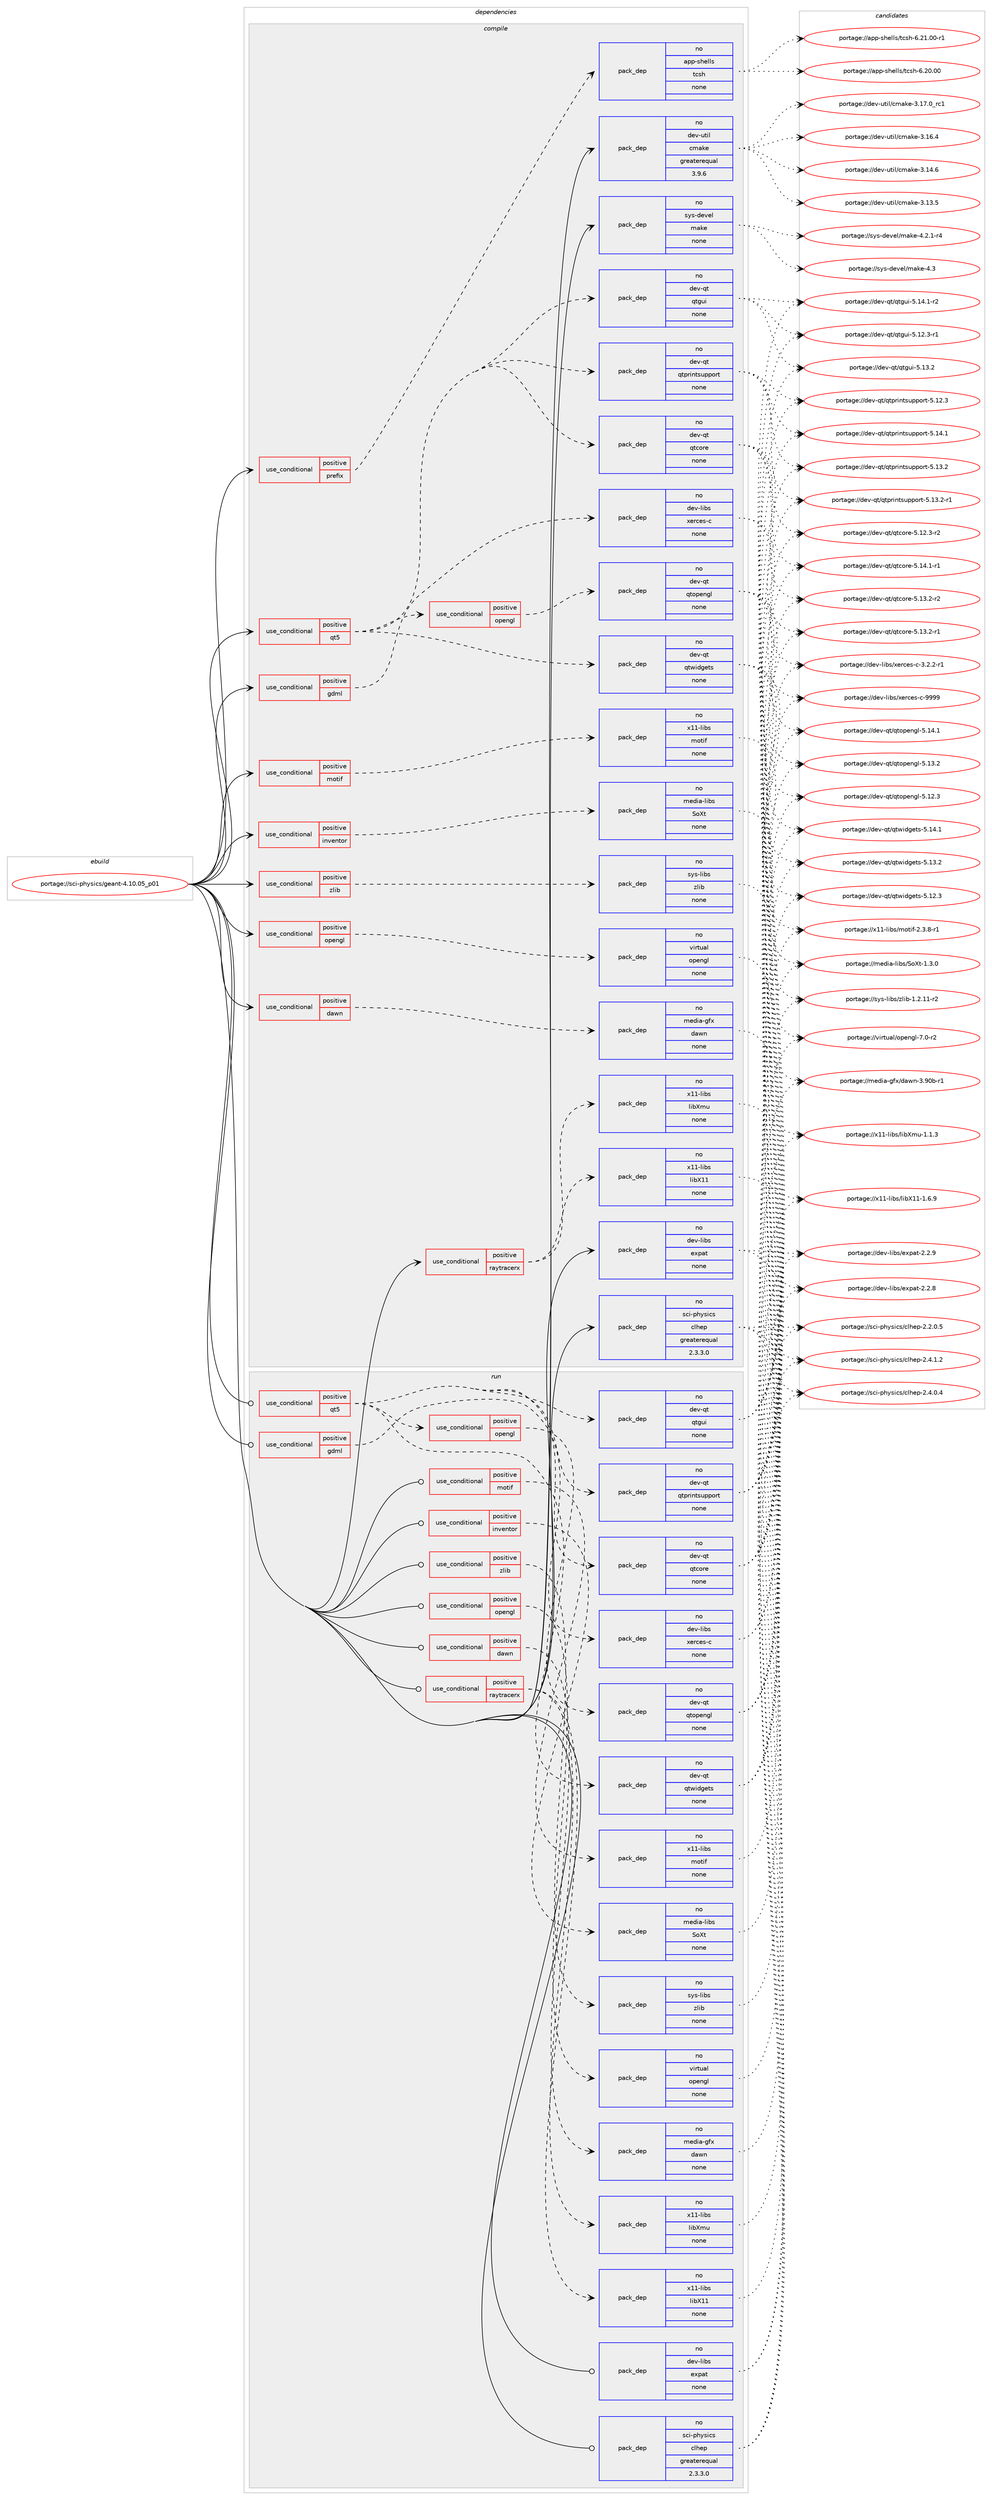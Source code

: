 digraph prolog {

# *************
# Graph options
# *************

newrank=true;
concentrate=true;
compound=true;
graph [rankdir=LR,fontname=Helvetica,fontsize=10,ranksep=1.5];#, ranksep=2.5, nodesep=0.2];
edge  [arrowhead=vee];
node  [fontname=Helvetica,fontsize=10];

# **********
# The ebuild
# **********

subgraph cluster_leftcol {
color=gray;
rank=same;
label=<<i>ebuild</i>>;
id [label="portage://sci-physics/geant-4.10.05_p01", color=red, width=4, href="../sci-physics/geant-4.10.05_p01.svg"];
}

# ****************
# The dependencies
# ****************

subgraph cluster_midcol {
color=gray;
label=<<i>dependencies</i>>;
subgraph cluster_compile {
fillcolor="#eeeeee";
style=filled;
label=<<i>compile</i>>;
subgraph cond16263 {
dependency83000 [label=<<TABLE BORDER="0" CELLBORDER="1" CELLSPACING="0" CELLPADDING="4"><TR><TD ROWSPAN="3" CELLPADDING="10">use_conditional</TD></TR><TR><TD>positive</TD></TR><TR><TD>dawn</TD></TR></TABLE>>, shape=none, color=red];
subgraph pack65314 {
dependency83001 [label=<<TABLE BORDER="0" CELLBORDER="1" CELLSPACING="0" CELLPADDING="4" WIDTH="220"><TR><TD ROWSPAN="6" CELLPADDING="30">pack_dep</TD></TR><TR><TD WIDTH="110">no</TD></TR><TR><TD>media-gfx</TD></TR><TR><TD>dawn</TD></TR><TR><TD>none</TD></TR><TR><TD></TD></TR></TABLE>>, shape=none, color=blue];
}
dependency83000:e -> dependency83001:w [weight=20,style="dashed",arrowhead="vee"];
}
id:e -> dependency83000:w [weight=20,style="solid",arrowhead="vee"];
subgraph cond16264 {
dependency83002 [label=<<TABLE BORDER="0" CELLBORDER="1" CELLSPACING="0" CELLPADDING="4"><TR><TD ROWSPAN="3" CELLPADDING="10">use_conditional</TD></TR><TR><TD>positive</TD></TR><TR><TD>gdml</TD></TR></TABLE>>, shape=none, color=red];
subgraph pack65315 {
dependency83003 [label=<<TABLE BORDER="0" CELLBORDER="1" CELLSPACING="0" CELLPADDING="4" WIDTH="220"><TR><TD ROWSPAN="6" CELLPADDING="30">pack_dep</TD></TR><TR><TD WIDTH="110">no</TD></TR><TR><TD>dev-libs</TD></TR><TR><TD>xerces-c</TD></TR><TR><TD>none</TD></TR><TR><TD></TD></TR></TABLE>>, shape=none, color=blue];
}
dependency83002:e -> dependency83003:w [weight=20,style="dashed",arrowhead="vee"];
}
id:e -> dependency83002:w [weight=20,style="solid",arrowhead="vee"];
subgraph cond16265 {
dependency83004 [label=<<TABLE BORDER="0" CELLBORDER="1" CELLSPACING="0" CELLPADDING="4"><TR><TD ROWSPAN="3" CELLPADDING="10">use_conditional</TD></TR><TR><TD>positive</TD></TR><TR><TD>inventor</TD></TR></TABLE>>, shape=none, color=red];
subgraph pack65316 {
dependency83005 [label=<<TABLE BORDER="0" CELLBORDER="1" CELLSPACING="0" CELLPADDING="4" WIDTH="220"><TR><TD ROWSPAN="6" CELLPADDING="30">pack_dep</TD></TR><TR><TD WIDTH="110">no</TD></TR><TR><TD>media-libs</TD></TR><TR><TD>SoXt</TD></TR><TR><TD>none</TD></TR><TR><TD></TD></TR></TABLE>>, shape=none, color=blue];
}
dependency83004:e -> dependency83005:w [weight=20,style="dashed",arrowhead="vee"];
}
id:e -> dependency83004:w [weight=20,style="solid",arrowhead="vee"];
subgraph cond16266 {
dependency83006 [label=<<TABLE BORDER="0" CELLBORDER="1" CELLSPACING="0" CELLPADDING="4"><TR><TD ROWSPAN="3" CELLPADDING="10">use_conditional</TD></TR><TR><TD>positive</TD></TR><TR><TD>motif</TD></TR></TABLE>>, shape=none, color=red];
subgraph pack65317 {
dependency83007 [label=<<TABLE BORDER="0" CELLBORDER="1" CELLSPACING="0" CELLPADDING="4" WIDTH="220"><TR><TD ROWSPAN="6" CELLPADDING="30">pack_dep</TD></TR><TR><TD WIDTH="110">no</TD></TR><TR><TD>x11-libs</TD></TR><TR><TD>motif</TD></TR><TR><TD>none</TD></TR><TR><TD></TD></TR></TABLE>>, shape=none, color=blue];
}
dependency83006:e -> dependency83007:w [weight=20,style="dashed",arrowhead="vee"];
}
id:e -> dependency83006:w [weight=20,style="solid",arrowhead="vee"];
subgraph cond16267 {
dependency83008 [label=<<TABLE BORDER="0" CELLBORDER="1" CELLSPACING="0" CELLPADDING="4"><TR><TD ROWSPAN="3" CELLPADDING="10">use_conditional</TD></TR><TR><TD>positive</TD></TR><TR><TD>opengl</TD></TR></TABLE>>, shape=none, color=red];
subgraph pack65318 {
dependency83009 [label=<<TABLE BORDER="0" CELLBORDER="1" CELLSPACING="0" CELLPADDING="4" WIDTH="220"><TR><TD ROWSPAN="6" CELLPADDING="30">pack_dep</TD></TR><TR><TD WIDTH="110">no</TD></TR><TR><TD>virtual</TD></TR><TR><TD>opengl</TD></TR><TR><TD>none</TD></TR><TR><TD></TD></TR></TABLE>>, shape=none, color=blue];
}
dependency83008:e -> dependency83009:w [weight=20,style="dashed",arrowhead="vee"];
}
id:e -> dependency83008:w [weight=20,style="solid",arrowhead="vee"];
subgraph cond16268 {
dependency83010 [label=<<TABLE BORDER="0" CELLBORDER="1" CELLSPACING="0" CELLPADDING="4"><TR><TD ROWSPAN="3" CELLPADDING="10">use_conditional</TD></TR><TR><TD>positive</TD></TR><TR><TD>prefix</TD></TR></TABLE>>, shape=none, color=red];
subgraph pack65319 {
dependency83011 [label=<<TABLE BORDER="0" CELLBORDER="1" CELLSPACING="0" CELLPADDING="4" WIDTH="220"><TR><TD ROWSPAN="6" CELLPADDING="30">pack_dep</TD></TR><TR><TD WIDTH="110">no</TD></TR><TR><TD>app-shells</TD></TR><TR><TD>tcsh</TD></TR><TR><TD>none</TD></TR><TR><TD></TD></TR></TABLE>>, shape=none, color=blue];
}
dependency83010:e -> dependency83011:w [weight=20,style="dashed",arrowhead="vee"];
}
id:e -> dependency83010:w [weight=20,style="solid",arrowhead="vee"];
subgraph cond16269 {
dependency83012 [label=<<TABLE BORDER="0" CELLBORDER="1" CELLSPACING="0" CELLPADDING="4"><TR><TD ROWSPAN="3" CELLPADDING="10">use_conditional</TD></TR><TR><TD>positive</TD></TR><TR><TD>qt5</TD></TR></TABLE>>, shape=none, color=red];
subgraph pack65320 {
dependency83013 [label=<<TABLE BORDER="0" CELLBORDER="1" CELLSPACING="0" CELLPADDING="4" WIDTH="220"><TR><TD ROWSPAN="6" CELLPADDING="30">pack_dep</TD></TR><TR><TD WIDTH="110">no</TD></TR><TR><TD>dev-qt</TD></TR><TR><TD>qtcore</TD></TR><TR><TD>none</TD></TR><TR><TD></TD></TR></TABLE>>, shape=none, color=blue];
}
dependency83012:e -> dependency83013:w [weight=20,style="dashed",arrowhead="vee"];
subgraph pack65321 {
dependency83014 [label=<<TABLE BORDER="0" CELLBORDER="1" CELLSPACING="0" CELLPADDING="4" WIDTH="220"><TR><TD ROWSPAN="6" CELLPADDING="30">pack_dep</TD></TR><TR><TD WIDTH="110">no</TD></TR><TR><TD>dev-qt</TD></TR><TR><TD>qtgui</TD></TR><TR><TD>none</TD></TR><TR><TD></TD></TR></TABLE>>, shape=none, color=blue];
}
dependency83012:e -> dependency83014:w [weight=20,style="dashed",arrowhead="vee"];
subgraph pack65322 {
dependency83015 [label=<<TABLE BORDER="0" CELLBORDER="1" CELLSPACING="0" CELLPADDING="4" WIDTH="220"><TR><TD ROWSPAN="6" CELLPADDING="30">pack_dep</TD></TR><TR><TD WIDTH="110">no</TD></TR><TR><TD>dev-qt</TD></TR><TR><TD>qtprintsupport</TD></TR><TR><TD>none</TD></TR><TR><TD></TD></TR></TABLE>>, shape=none, color=blue];
}
dependency83012:e -> dependency83015:w [weight=20,style="dashed",arrowhead="vee"];
subgraph pack65323 {
dependency83016 [label=<<TABLE BORDER="0" CELLBORDER="1" CELLSPACING="0" CELLPADDING="4" WIDTH="220"><TR><TD ROWSPAN="6" CELLPADDING="30">pack_dep</TD></TR><TR><TD WIDTH="110">no</TD></TR><TR><TD>dev-qt</TD></TR><TR><TD>qtwidgets</TD></TR><TR><TD>none</TD></TR><TR><TD></TD></TR></TABLE>>, shape=none, color=blue];
}
dependency83012:e -> dependency83016:w [weight=20,style="dashed",arrowhead="vee"];
subgraph cond16270 {
dependency83017 [label=<<TABLE BORDER="0" CELLBORDER="1" CELLSPACING="0" CELLPADDING="4"><TR><TD ROWSPAN="3" CELLPADDING="10">use_conditional</TD></TR><TR><TD>positive</TD></TR><TR><TD>opengl</TD></TR></TABLE>>, shape=none, color=red];
subgraph pack65324 {
dependency83018 [label=<<TABLE BORDER="0" CELLBORDER="1" CELLSPACING="0" CELLPADDING="4" WIDTH="220"><TR><TD ROWSPAN="6" CELLPADDING="30">pack_dep</TD></TR><TR><TD WIDTH="110">no</TD></TR><TR><TD>dev-qt</TD></TR><TR><TD>qtopengl</TD></TR><TR><TD>none</TD></TR><TR><TD></TD></TR></TABLE>>, shape=none, color=blue];
}
dependency83017:e -> dependency83018:w [weight=20,style="dashed",arrowhead="vee"];
}
dependency83012:e -> dependency83017:w [weight=20,style="dashed",arrowhead="vee"];
}
id:e -> dependency83012:w [weight=20,style="solid",arrowhead="vee"];
subgraph cond16271 {
dependency83019 [label=<<TABLE BORDER="0" CELLBORDER="1" CELLSPACING="0" CELLPADDING="4"><TR><TD ROWSPAN="3" CELLPADDING="10">use_conditional</TD></TR><TR><TD>positive</TD></TR><TR><TD>raytracerx</TD></TR></TABLE>>, shape=none, color=red];
subgraph pack65325 {
dependency83020 [label=<<TABLE BORDER="0" CELLBORDER="1" CELLSPACING="0" CELLPADDING="4" WIDTH="220"><TR><TD ROWSPAN="6" CELLPADDING="30">pack_dep</TD></TR><TR><TD WIDTH="110">no</TD></TR><TR><TD>x11-libs</TD></TR><TR><TD>libX11</TD></TR><TR><TD>none</TD></TR><TR><TD></TD></TR></TABLE>>, shape=none, color=blue];
}
dependency83019:e -> dependency83020:w [weight=20,style="dashed",arrowhead="vee"];
subgraph pack65326 {
dependency83021 [label=<<TABLE BORDER="0" CELLBORDER="1" CELLSPACING="0" CELLPADDING="4" WIDTH="220"><TR><TD ROWSPAN="6" CELLPADDING="30">pack_dep</TD></TR><TR><TD WIDTH="110">no</TD></TR><TR><TD>x11-libs</TD></TR><TR><TD>libXmu</TD></TR><TR><TD>none</TD></TR><TR><TD></TD></TR></TABLE>>, shape=none, color=blue];
}
dependency83019:e -> dependency83021:w [weight=20,style="dashed",arrowhead="vee"];
}
id:e -> dependency83019:w [weight=20,style="solid",arrowhead="vee"];
subgraph cond16272 {
dependency83022 [label=<<TABLE BORDER="0" CELLBORDER="1" CELLSPACING="0" CELLPADDING="4"><TR><TD ROWSPAN="3" CELLPADDING="10">use_conditional</TD></TR><TR><TD>positive</TD></TR><TR><TD>zlib</TD></TR></TABLE>>, shape=none, color=red];
subgraph pack65327 {
dependency83023 [label=<<TABLE BORDER="0" CELLBORDER="1" CELLSPACING="0" CELLPADDING="4" WIDTH="220"><TR><TD ROWSPAN="6" CELLPADDING="30">pack_dep</TD></TR><TR><TD WIDTH="110">no</TD></TR><TR><TD>sys-libs</TD></TR><TR><TD>zlib</TD></TR><TR><TD>none</TD></TR><TR><TD></TD></TR></TABLE>>, shape=none, color=blue];
}
dependency83022:e -> dependency83023:w [weight=20,style="dashed",arrowhead="vee"];
}
id:e -> dependency83022:w [weight=20,style="solid",arrowhead="vee"];
subgraph pack65328 {
dependency83024 [label=<<TABLE BORDER="0" CELLBORDER="1" CELLSPACING="0" CELLPADDING="4" WIDTH="220"><TR><TD ROWSPAN="6" CELLPADDING="30">pack_dep</TD></TR><TR><TD WIDTH="110">no</TD></TR><TR><TD>dev-libs</TD></TR><TR><TD>expat</TD></TR><TR><TD>none</TD></TR><TR><TD></TD></TR></TABLE>>, shape=none, color=blue];
}
id:e -> dependency83024:w [weight=20,style="solid",arrowhead="vee"];
subgraph pack65329 {
dependency83025 [label=<<TABLE BORDER="0" CELLBORDER="1" CELLSPACING="0" CELLPADDING="4" WIDTH="220"><TR><TD ROWSPAN="6" CELLPADDING="30">pack_dep</TD></TR><TR><TD WIDTH="110">no</TD></TR><TR><TD>dev-util</TD></TR><TR><TD>cmake</TD></TR><TR><TD>greaterequal</TD></TR><TR><TD>3.9.6</TD></TR></TABLE>>, shape=none, color=blue];
}
id:e -> dependency83025:w [weight=20,style="solid",arrowhead="vee"];
subgraph pack65330 {
dependency83026 [label=<<TABLE BORDER="0" CELLBORDER="1" CELLSPACING="0" CELLPADDING="4" WIDTH="220"><TR><TD ROWSPAN="6" CELLPADDING="30">pack_dep</TD></TR><TR><TD WIDTH="110">no</TD></TR><TR><TD>sci-physics</TD></TR><TR><TD>clhep</TD></TR><TR><TD>greaterequal</TD></TR><TR><TD>2.3.3.0</TD></TR></TABLE>>, shape=none, color=blue];
}
id:e -> dependency83026:w [weight=20,style="solid",arrowhead="vee"];
subgraph pack65331 {
dependency83027 [label=<<TABLE BORDER="0" CELLBORDER="1" CELLSPACING="0" CELLPADDING="4" WIDTH="220"><TR><TD ROWSPAN="6" CELLPADDING="30">pack_dep</TD></TR><TR><TD WIDTH="110">no</TD></TR><TR><TD>sys-devel</TD></TR><TR><TD>make</TD></TR><TR><TD>none</TD></TR><TR><TD></TD></TR></TABLE>>, shape=none, color=blue];
}
id:e -> dependency83027:w [weight=20,style="solid",arrowhead="vee"];
}
subgraph cluster_compileandrun {
fillcolor="#eeeeee";
style=filled;
label=<<i>compile and run</i>>;
}
subgraph cluster_run {
fillcolor="#eeeeee";
style=filled;
label=<<i>run</i>>;
subgraph cond16273 {
dependency83028 [label=<<TABLE BORDER="0" CELLBORDER="1" CELLSPACING="0" CELLPADDING="4"><TR><TD ROWSPAN="3" CELLPADDING="10">use_conditional</TD></TR><TR><TD>positive</TD></TR><TR><TD>dawn</TD></TR></TABLE>>, shape=none, color=red];
subgraph pack65332 {
dependency83029 [label=<<TABLE BORDER="0" CELLBORDER="1" CELLSPACING="0" CELLPADDING="4" WIDTH="220"><TR><TD ROWSPAN="6" CELLPADDING="30">pack_dep</TD></TR><TR><TD WIDTH="110">no</TD></TR><TR><TD>media-gfx</TD></TR><TR><TD>dawn</TD></TR><TR><TD>none</TD></TR><TR><TD></TD></TR></TABLE>>, shape=none, color=blue];
}
dependency83028:e -> dependency83029:w [weight=20,style="dashed",arrowhead="vee"];
}
id:e -> dependency83028:w [weight=20,style="solid",arrowhead="odot"];
subgraph cond16274 {
dependency83030 [label=<<TABLE BORDER="0" CELLBORDER="1" CELLSPACING="0" CELLPADDING="4"><TR><TD ROWSPAN="3" CELLPADDING="10">use_conditional</TD></TR><TR><TD>positive</TD></TR><TR><TD>gdml</TD></TR></TABLE>>, shape=none, color=red];
subgraph pack65333 {
dependency83031 [label=<<TABLE BORDER="0" CELLBORDER="1" CELLSPACING="0" CELLPADDING="4" WIDTH="220"><TR><TD ROWSPAN="6" CELLPADDING="30">pack_dep</TD></TR><TR><TD WIDTH="110">no</TD></TR><TR><TD>dev-libs</TD></TR><TR><TD>xerces-c</TD></TR><TR><TD>none</TD></TR><TR><TD></TD></TR></TABLE>>, shape=none, color=blue];
}
dependency83030:e -> dependency83031:w [weight=20,style="dashed",arrowhead="vee"];
}
id:e -> dependency83030:w [weight=20,style="solid",arrowhead="odot"];
subgraph cond16275 {
dependency83032 [label=<<TABLE BORDER="0" CELLBORDER="1" CELLSPACING="0" CELLPADDING="4"><TR><TD ROWSPAN="3" CELLPADDING="10">use_conditional</TD></TR><TR><TD>positive</TD></TR><TR><TD>inventor</TD></TR></TABLE>>, shape=none, color=red];
subgraph pack65334 {
dependency83033 [label=<<TABLE BORDER="0" CELLBORDER="1" CELLSPACING="0" CELLPADDING="4" WIDTH="220"><TR><TD ROWSPAN="6" CELLPADDING="30">pack_dep</TD></TR><TR><TD WIDTH="110">no</TD></TR><TR><TD>media-libs</TD></TR><TR><TD>SoXt</TD></TR><TR><TD>none</TD></TR><TR><TD></TD></TR></TABLE>>, shape=none, color=blue];
}
dependency83032:e -> dependency83033:w [weight=20,style="dashed",arrowhead="vee"];
}
id:e -> dependency83032:w [weight=20,style="solid",arrowhead="odot"];
subgraph cond16276 {
dependency83034 [label=<<TABLE BORDER="0" CELLBORDER="1" CELLSPACING="0" CELLPADDING="4"><TR><TD ROWSPAN="3" CELLPADDING="10">use_conditional</TD></TR><TR><TD>positive</TD></TR><TR><TD>motif</TD></TR></TABLE>>, shape=none, color=red];
subgraph pack65335 {
dependency83035 [label=<<TABLE BORDER="0" CELLBORDER="1" CELLSPACING="0" CELLPADDING="4" WIDTH="220"><TR><TD ROWSPAN="6" CELLPADDING="30">pack_dep</TD></TR><TR><TD WIDTH="110">no</TD></TR><TR><TD>x11-libs</TD></TR><TR><TD>motif</TD></TR><TR><TD>none</TD></TR><TR><TD></TD></TR></TABLE>>, shape=none, color=blue];
}
dependency83034:e -> dependency83035:w [weight=20,style="dashed",arrowhead="vee"];
}
id:e -> dependency83034:w [weight=20,style="solid",arrowhead="odot"];
subgraph cond16277 {
dependency83036 [label=<<TABLE BORDER="0" CELLBORDER="1" CELLSPACING="0" CELLPADDING="4"><TR><TD ROWSPAN="3" CELLPADDING="10">use_conditional</TD></TR><TR><TD>positive</TD></TR><TR><TD>opengl</TD></TR></TABLE>>, shape=none, color=red];
subgraph pack65336 {
dependency83037 [label=<<TABLE BORDER="0" CELLBORDER="1" CELLSPACING="0" CELLPADDING="4" WIDTH="220"><TR><TD ROWSPAN="6" CELLPADDING="30">pack_dep</TD></TR><TR><TD WIDTH="110">no</TD></TR><TR><TD>virtual</TD></TR><TR><TD>opengl</TD></TR><TR><TD>none</TD></TR><TR><TD></TD></TR></TABLE>>, shape=none, color=blue];
}
dependency83036:e -> dependency83037:w [weight=20,style="dashed",arrowhead="vee"];
}
id:e -> dependency83036:w [weight=20,style="solid",arrowhead="odot"];
subgraph cond16278 {
dependency83038 [label=<<TABLE BORDER="0" CELLBORDER="1" CELLSPACING="0" CELLPADDING="4"><TR><TD ROWSPAN="3" CELLPADDING="10">use_conditional</TD></TR><TR><TD>positive</TD></TR><TR><TD>qt5</TD></TR></TABLE>>, shape=none, color=red];
subgraph pack65337 {
dependency83039 [label=<<TABLE BORDER="0" CELLBORDER="1" CELLSPACING="0" CELLPADDING="4" WIDTH="220"><TR><TD ROWSPAN="6" CELLPADDING="30">pack_dep</TD></TR><TR><TD WIDTH="110">no</TD></TR><TR><TD>dev-qt</TD></TR><TR><TD>qtcore</TD></TR><TR><TD>none</TD></TR><TR><TD></TD></TR></TABLE>>, shape=none, color=blue];
}
dependency83038:e -> dependency83039:w [weight=20,style="dashed",arrowhead="vee"];
subgraph pack65338 {
dependency83040 [label=<<TABLE BORDER="0" CELLBORDER="1" CELLSPACING="0" CELLPADDING="4" WIDTH="220"><TR><TD ROWSPAN="6" CELLPADDING="30">pack_dep</TD></TR><TR><TD WIDTH="110">no</TD></TR><TR><TD>dev-qt</TD></TR><TR><TD>qtgui</TD></TR><TR><TD>none</TD></TR><TR><TD></TD></TR></TABLE>>, shape=none, color=blue];
}
dependency83038:e -> dependency83040:w [weight=20,style="dashed",arrowhead="vee"];
subgraph pack65339 {
dependency83041 [label=<<TABLE BORDER="0" CELLBORDER="1" CELLSPACING="0" CELLPADDING="4" WIDTH="220"><TR><TD ROWSPAN="6" CELLPADDING="30">pack_dep</TD></TR><TR><TD WIDTH="110">no</TD></TR><TR><TD>dev-qt</TD></TR><TR><TD>qtprintsupport</TD></TR><TR><TD>none</TD></TR><TR><TD></TD></TR></TABLE>>, shape=none, color=blue];
}
dependency83038:e -> dependency83041:w [weight=20,style="dashed",arrowhead="vee"];
subgraph pack65340 {
dependency83042 [label=<<TABLE BORDER="0" CELLBORDER="1" CELLSPACING="0" CELLPADDING="4" WIDTH="220"><TR><TD ROWSPAN="6" CELLPADDING="30">pack_dep</TD></TR><TR><TD WIDTH="110">no</TD></TR><TR><TD>dev-qt</TD></TR><TR><TD>qtwidgets</TD></TR><TR><TD>none</TD></TR><TR><TD></TD></TR></TABLE>>, shape=none, color=blue];
}
dependency83038:e -> dependency83042:w [weight=20,style="dashed",arrowhead="vee"];
subgraph cond16279 {
dependency83043 [label=<<TABLE BORDER="0" CELLBORDER="1" CELLSPACING="0" CELLPADDING="4"><TR><TD ROWSPAN="3" CELLPADDING="10">use_conditional</TD></TR><TR><TD>positive</TD></TR><TR><TD>opengl</TD></TR></TABLE>>, shape=none, color=red];
subgraph pack65341 {
dependency83044 [label=<<TABLE BORDER="0" CELLBORDER="1" CELLSPACING="0" CELLPADDING="4" WIDTH="220"><TR><TD ROWSPAN="6" CELLPADDING="30">pack_dep</TD></TR><TR><TD WIDTH="110">no</TD></TR><TR><TD>dev-qt</TD></TR><TR><TD>qtopengl</TD></TR><TR><TD>none</TD></TR><TR><TD></TD></TR></TABLE>>, shape=none, color=blue];
}
dependency83043:e -> dependency83044:w [weight=20,style="dashed",arrowhead="vee"];
}
dependency83038:e -> dependency83043:w [weight=20,style="dashed",arrowhead="vee"];
}
id:e -> dependency83038:w [weight=20,style="solid",arrowhead="odot"];
subgraph cond16280 {
dependency83045 [label=<<TABLE BORDER="0" CELLBORDER="1" CELLSPACING="0" CELLPADDING="4"><TR><TD ROWSPAN="3" CELLPADDING="10">use_conditional</TD></TR><TR><TD>positive</TD></TR><TR><TD>raytracerx</TD></TR></TABLE>>, shape=none, color=red];
subgraph pack65342 {
dependency83046 [label=<<TABLE BORDER="0" CELLBORDER="1" CELLSPACING="0" CELLPADDING="4" WIDTH="220"><TR><TD ROWSPAN="6" CELLPADDING="30">pack_dep</TD></TR><TR><TD WIDTH="110">no</TD></TR><TR><TD>x11-libs</TD></TR><TR><TD>libX11</TD></TR><TR><TD>none</TD></TR><TR><TD></TD></TR></TABLE>>, shape=none, color=blue];
}
dependency83045:e -> dependency83046:w [weight=20,style="dashed",arrowhead="vee"];
subgraph pack65343 {
dependency83047 [label=<<TABLE BORDER="0" CELLBORDER="1" CELLSPACING="0" CELLPADDING="4" WIDTH="220"><TR><TD ROWSPAN="6" CELLPADDING="30">pack_dep</TD></TR><TR><TD WIDTH="110">no</TD></TR><TR><TD>x11-libs</TD></TR><TR><TD>libXmu</TD></TR><TR><TD>none</TD></TR><TR><TD></TD></TR></TABLE>>, shape=none, color=blue];
}
dependency83045:e -> dependency83047:w [weight=20,style="dashed",arrowhead="vee"];
}
id:e -> dependency83045:w [weight=20,style="solid",arrowhead="odot"];
subgraph cond16281 {
dependency83048 [label=<<TABLE BORDER="0" CELLBORDER="1" CELLSPACING="0" CELLPADDING="4"><TR><TD ROWSPAN="3" CELLPADDING="10">use_conditional</TD></TR><TR><TD>positive</TD></TR><TR><TD>zlib</TD></TR></TABLE>>, shape=none, color=red];
subgraph pack65344 {
dependency83049 [label=<<TABLE BORDER="0" CELLBORDER="1" CELLSPACING="0" CELLPADDING="4" WIDTH="220"><TR><TD ROWSPAN="6" CELLPADDING="30">pack_dep</TD></TR><TR><TD WIDTH="110">no</TD></TR><TR><TD>sys-libs</TD></TR><TR><TD>zlib</TD></TR><TR><TD>none</TD></TR><TR><TD></TD></TR></TABLE>>, shape=none, color=blue];
}
dependency83048:e -> dependency83049:w [weight=20,style="dashed",arrowhead="vee"];
}
id:e -> dependency83048:w [weight=20,style="solid",arrowhead="odot"];
subgraph pack65345 {
dependency83050 [label=<<TABLE BORDER="0" CELLBORDER="1" CELLSPACING="0" CELLPADDING="4" WIDTH="220"><TR><TD ROWSPAN="6" CELLPADDING="30">pack_dep</TD></TR><TR><TD WIDTH="110">no</TD></TR><TR><TD>dev-libs</TD></TR><TR><TD>expat</TD></TR><TR><TD>none</TD></TR><TR><TD></TD></TR></TABLE>>, shape=none, color=blue];
}
id:e -> dependency83050:w [weight=20,style="solid",arrowhead="odot"];
subgraph pack65346 {
dependency83051 [label=<<TABLE BORDER="0" CELLBORDER="1" CELLSPACING="0" CELLPADDING="4" WIDTH="220"><TR><TD ROWSPAN="6" CELLPADDING="30">pack_dep</TD></TR><TR><TD WIDTH="110">no</TD></TR><TR><TD>sci-physics</TD></TR><TR><TD>clhep</TD></TR><TR><TD>greaterequal</TD></TR><TR><TD>2.3.3.0</TD></TR></TABLE>>, shape=none, color=blue];
}
id:e -> dependency83051:w [weight=20,style="solid",arrowhead="odot"];
}
}

# **************
# The candidates
# **************

subgraph cluster_choices {
rank=same;
color=gray;
label=<<i>candidates</i>>;

subgraph choice65314 {
color=black;
nodesep=1;
choice109101100105974510310212047100971191104551465748984511449 [label="portage://media-gfx/dawn-3.90b-r1", color=red, width=4,href="../media-gfx/dawn-3.90b-r1.svg"];
dependency83001:e -> choice109101100105974510310212047100971191104551465748984511449:w [style=dotted,weight="100"];
}
subgraph choice65315 {
color=black;
nodesep=1;
choice1001011184510810598115471201011149910111545994557575757 [label="portage://dev-libs/xerces-c-9999", color=red, width=4,href="../dev-libs/xerces-c-9999.svg"];
choice1001011184510810598115471201011149910111545994551465046504511449 [label="portage://dev-libs/xerces-c-3.2.2-r1", color=red, width=4,href="../dev-libs/xerces-c-3.2.2-r1.svg"];
dependency83003:e -> choice1001011184510810598115471201011149910111545994557575757:w [style=dotted,weight="100"];
dependency83003:e -> choice1001011184510810598115471201011149910111545994551465046504511449:w [style=dotted,weight="100"];
}
subgraph choice65316 {
color=black;
nodesep=1;
choice109101100105974510810598115478311188116454946514648 [label="portage://media-libs/SoXt-1.3.0", color=red, width=4,href="../media-libs/SoXt-1.3.0.svg"];
dependency83005:e -> choice109101100105974510810598115478311188116454946514648:w [style=dotted,weight="100"];
}
subgraph choice65317 {
color=black;
nodesep=1;
choice12049494510810598115471091111161051024550465146564511449 [label="portage://x11-libs/motif-2.3.8-r1", color=red, width=4,href="../x11-libs/motif-2.3.8-r1.svg"];
dependency83007:e -> choice12049494510810598115471091111161051024550465146564511449:w [style=dotted,weight="100"];
}
subgraph choice65318 {
color=black;
nodesep=1;
choice1181051141161179710847111112101110103108455546484511450 [label="portage://virtual/opengl-7.0-r2", color=red, width=4,href="../virtual/opengl-7.0-r2.svg"];
dependency83009:e -> choice1181051141161179710847111112101110103108455546484511450:w [style=dotted,weight="100"];
}
subgraph choice65319 {
color=black;
nodesep=1;
choice9711211245115104101108108115471169911510445544650494648484511449 [label="portage://app-shells/tcsh-6.21.00-r1", color=red, width=4,href="../app-shells/tcsh-6.21.00-r1.svg"];
choice971121124511510410110810811547116991151044554465048464848 [label="portage://app-shells/tcsh-6.20.00", color=red, width=4,href="../app-shells/tcsh-6.20.00.svg"];
dependency83011:e -> choice9711211245115104101108108115471169911510445544650494648484511449:w [style=dotted,weight="100"];
dependency83011:e -> choice971121124511510410110810811547116991151044554465048464848:w [style=dotted,weight="100"];
}
subgraph choice65320 {
color=black;
nodesep=1;
choice100101118451131164711311699111114101455346495246494511449 [label="portage://dev-qt/qtcore-5.14.1-r1", color=red, width=4,href="../dev-qt/qtcore-5.14.1-r1.svg"];
choice100101118451131164711311699111114101455346495146504511450 [label="portage://dev-qt/qtcore-5.13.2-r2", color=red, width=4,href="../dev-qt/qtcore-5.13.2-r2.svg"];
choice100101118451131164711311699111114101455346495146504511449 [label="portage://dev-qt/qtcore-5.13.2-r1", color=red, width=4,href="../dev-qt/qtcore-5.13.2-r1.svg"];
choice100101118451131164711311699111114101455346495046514511450 [label="portage://dev-qt/qtcore-5.12.3-r2", color=red, width=4,href="../dev-qt/qtcore-5.12.3-r2.svg"];
dependency83013:e -> choice100101118451131164711311699111114101455346495246494511449:w [style=dotted,weight="100"];
dependency83013:e -> choice100101118451131164711311699111114101455346495146504511450:w [style=dotted,weight="100"];
dependency83013:e -> choice100101118451131164711311699111114101455346495146504511449:w [style=dotted,weight="100"];
dependency83013:e -> choice100101118451131164711311699111114101455346495046514511450:w [style=dotted,weight="100"];
}
subgraph choice65321 {
color=black;
nodesep=1;
choice1001011184511311647113116103117105455346495246494511450 [label="portage://dev-qt/qtgui-5.14.1-r2", color=red, width=4,href="../dev-qt/qtgui-5.14.1-r2.svg"];
choice100101118451131164711311610311710545534649514650 [label="portage://dev-qt/qtgui-5.13.2", color=red, width=4,href="../dev-qt/qtgui-5.13.2.svg"];
choice1001011184511311647113116103117105455346495046514511449 [label="portage://dev-qt/qtgui-5.12.3-r1", color=red, width=4,href="../dev-qt/qtgui-5.12.3-r1.svg"];
dependency83014:e -> choice1001011184511311647113116103117105455346495246494511450:w [style=dotted,weight="100"];
dependency83014:e -> choice100101118451131164711311610311710545534649514650:w [style=dotted,weight="100"];
dependency83014:e -> choice1001011184511311647113116103117105455346495046514511449:w [style=dotted,weight="100"];
}
subgraph choice65322 {
color=black;
nodesep=1;
choice100101118451131164711311611211410511011611511711211211111411645534649524649 [label="portage://dev-qt/qtprintsupport-5.14.1", color=red, width=4,href="../dev-qt/qtprintsupport-5.14.1.svg"];
choice1001011184511311647113116112114105110116115117112112111114116455346495146504511449 [label="portage://dev-qt/qtprintsupport-5.13.2-r1", color=red, width=4,href="../dev-qt/qtprintsupport-5.13.2-r1.svg"];
choice100101118451131164711311611211410511011611511711211211111411645534649514650 [label="portage://dev-qt/qtprintsupport-5.13.2", color=red, width=4,href="../dev-qt/qtprintsupport-5.13.2.svg"];
choice100101118451131164711311611211410511011611511711211211111411645534649504651 [label="portage://dev-qt/qtprintsupport-5.12.3", color=red, width=4,href="../dev-qt/qtprintsupport-5.12.3.svg"];
dependency83015:e -> choice100101118451131164711311611211410511011611511711211211111411645534649524649:w [style=dotted,weight="100"];
dependency83015:e -> choice1001011184511311647113116112114105110116115117112112111114116455346495146504511449:w [style=dotted,weight="100"];
dependency83015:e -> choice100101118451131164711311611211410511011611511711211211111411645534649514650:w [style=dotted,weight="100"];
dependency83015:e -> choice100101118451131164711311611211410511011611511711211211111411645534649504651:w [style=dotted,weight="100"];
}
subgraph choice65323 {
color=black;
nodesep=1;
choice100101118451131164711311611910510010310111611545534649524649 [label="portage://dev-qt/qtwidgets-5.14.1", color=red, width=4,href="../dev-qt/qtwidgets-5.14.1.svg"];
choice100101118451131164711311611910510010310111611545534649514650 [label="portage://dev-qt/qtwidgets-5.13.2", color=red, width=4,href="../dev-qt/qtwidgets-5.13.2.svg"];
choice100101118451131164711311611910510010310111611545534649504651 [label="portage://dev-qt/qtwidgets-5.12.3", color=red, width=4,href="../dev-qt/qtwidgets-5.12.3.svg"];
dependency83016:e -> choice100101118451131164711311611910510010310111611545534649524649:w [style=dotted,weight="100"];
dependency83016:e -> choice100101118451131164711311611910510010310111611545534649514650:w [style=dotted,weight="100"];
dependency83016:e -> choice100101118451131164711311611910510010310111611545534649504651:w [style=dotted,weight="100"];
}
subgraph choice65324 {
color=black;
nodesep=1;
choice100101118451131164711311611111210111010310845534649524649 [label="portage://dev-qt/qtopengl-5.14.1", color=red, width=4,href="../dev-qt/qtopengl-5.14.1.svg"];
choice100101118451131164711311611111210111010310845534649514650 [label="portage://dev-qt/qtopengl-5.13.2", color=red, width=4,href="../dev-qt/qtopengl-5.13.2.svg"];
choice100101118451131164711311611111210111010310845534649504651 [label="portage://dev-qt/qtopengl-5.12.3", color=red, width=4,href="../dev-qt/qtopengl-5.12.3.svg"];
dependency83018:e -> choice100101118451131164711311611111210111010310845534649524649:w [style=dotted,weight="100"];
dependency83018:e -> choice100101118451131164711311611111210111010310845534649514650:w [style=dotted,weight="100"];
dependency83018:e -> choice100101118451131164711311611111210111010310845534649504651:w [style=dotted,weight="100"];
}
subgraph choice65325 {
color=black;
nodesep=1;
choice120494945108105981154710810598884949454946544657 [label="portage://x11-libs/libX11-1.6.9", color=red, width=4,href="../x11-libs/libX11-1.6.9.svg"];
dependency83020:e -> choice120494945108105981154710810598884949454946544657:w [style=dotted,weight="100"];
}
subgraph choice65326 {
color=black;
nodesep=1;
choice12049494510810598115471081059888109117454946494651 [label="portage://x11-libs/libXmu-1.1.3", color=red, width=4,href="../x11-libs/libXmu-1.1.3.svg"];
dependency83021:e -> choice12049494510810598115471081059888109117454946494651:w [style=dotted,weight="100"];
}
subgraph choice65327 {
color=black;
nodesep=1;
choice11512111545108105981154712210810598454946504649494511450 [label="portage://sys-libs/zlib-1.2.11-r2", color=red, width=4,href="../sys-libs/zlib-1.2.11-r2.svg"];
dependency83023:e -> choice11512111545108105981154712210810598454946504649494511450:w [style=dotted,weight="100"];
}
subgraph choice65328 {
color=black;
nodesep=1;
choice10010111845108105981154710112011297116455046504657 [label="portage://dev-libs/expat-2.2.9", color=red, width=4,href="../dev-libs/expat-2.2.9.svg"];
choice10010111845108105981154710112011297116455046504656 [label="portage://dev-libs/expat-2.2.8", color=red, width=4,href="../dev-libs/expat-2.2.8.svg"];
dependency83024:e -> choice10010111845108105981154710112011297116455046504657:w [style=dotted,weight="100"];
dependency83024:e -> choice10010111845108105981154710112011297116455046504656:w [style=dotted,weight="100"];
}
subgraph choice65329 {
color=black;
nodesep=1;
choice1001011184511711610510847991099710710145514649554648951149949 [label="portage://dev-util/cmake-3.17.0_rc1", color=red, width=4,href="../dev-util/cmake-3.17.0_rc1.svg"];
choice1001011184511711610510847991099710710145514649544652 [label="portage://dev-util/cmake-3.16.4", color=red, width=4,href="../dev-util/cmake-3.16.4.svg"];
choice1001011184511711610510847991099710710145514649524654 [label="portage://dev-util/cmake-3.14.6", color=red, width=4,href="../dev-util/cmake-3.14.6.svg"];
choice1001011184511711610510847991099710710145514649514653 [label="portage://dev-util/cmake-3.13.5", color=red, width=4,href="../dev-util/cmake-3.13.5.svg"];
dependency83025:e -> choice1001011184511711610510847991099710710145514649554648951149949:w [style=dotted,weight="100"];
dependency83025:e -> choice1001011184511711610510847991099710710145514649544652:w [style=dotted,weight="100"];
dependency83025:e -> choice1001011184511711610510847991099710710145514649524654:w [style=dotted,weight="100"];
dependency83025:e -> choice1001011184511711610510847991099710710145514649514653:w [style=dotted,weight="100"];
}
subgraph choice65330 {
color=black;
nodesep=1;
choice11599105451121041211151059911547991081041011124550465246494650 [label="portage://sci-physics/clhep-2.4.1.2", color=red, width=4,href="../sci-physics/clhep-2.4.1.2.svg"];
choice11599105451121041211151059911547991081041011124550465246484652 [label="portage://sci-physics/clhep-2.4.0.4", color=red, width=4,href="../sci-physics/clhep-2.4.0.4.svg"];
choice11599105451121041211151059911547991081041011124550465046484653 [label="portage://sci-physics/clhep-2.2.0.5", color=red, width=4,href="../sci-physics/clhep-2.2.0.5.svg"];
dependency83026:e -> choice11599105451121041211151059911547991081041011124550465246494650:w [style=dotted,weight="100"];
dependency83026:e -> choice11599105451121041211151059911547991081041011124550465246484652:w [style=dotted,weight="100"];
dependency83026:e -> choice11599105451121041211151059911547991081041011124550465046484653:w [style=dotted,weight="100"];
}
subgraph choice65331 {
color=black;
nodesep=1;
choice11512111545100101118101108471099710710145524651 [label="portage://sys-devel/make-4.3", color=red, width=4,href="../sys-devel/make-4.3.svg"];
choice1151211154510010111810110847109971071014552465046494511452 [label="portage://sys-devel/make-4.2.1-r4", color=red, width=4,href="../sys-devel/make-4.2.1-r4.svg"];
dependency83027:e -> choice11512111545100101118101108471099710710145524651:w [style=dotted,weight="100"];
dependency83027:e -> choice1151211154510010111810110847109971071014552465046494511452:w [style=dotted,weight="100"];
}
subgraph choice65332 {
color=black;
nodesep=1;
choice109101100105974510310212047100971191104551465748984511449 [label="portage://media-gfx/dawn-3.90b-r1", color=red, width=4,href="../media-gfx/dawn-3.90b-r1.svg"];
dependency83029:e -> choice109101100105974510310212047100971191104551465748984511449:w [style=dotted,weight="100"];
}
subgraph choice65333 {
color=black;
nodesep=1;
choice1001011184510810598115471201011149910111545994557575757 [label="portage://dev-libs/xerces-c-9999", color=red, width=4,href="../dev-libs/xerces-c-9999.svg"];
choice1001011184510810598115471201011149910111545994551465046504511449 [label="portage://dev-libs/xerces-c-3.2.2-r1", color=red, width=4,href="../dev-libs/xerces-c-3.2.2-r1.svg"];
dependency83031:e -> choice1001011184510810598115471201011149910111545994557575757:w [style=dotted,weight="100"];
dependency83031:e -> choice1001011184510810598115471201011149910111545994551465046504511449:w [style=dotted,weight="100"];
}
subgraph choice65334 {
color=black;
nodesep=1;
choice109101100105974510810598115478311188116454946514648 [label="portage://media-libs/SoXt-1.3.0", color=red, width=4,href="../media-libs/SoXt-1.3.0.svg"];
dependency83033:e -> choice109101100105974510810598115478311188116454946514648:w [style=dotted,weight="100"];
}
subgraph choice65335 {
color=black;
nodesep=1;
choice12049494510810598115471091111161051024550465146564511449 [label="portage://x11-libs/motif-2.3.8-r1", color=red, width=4,href="../x11-libs/motif-2.3.8-r1.svg"];
dependency83035:e -> choice12049494510810598115471091111161051024550465146564511449:w [style=dotted,weight="100"];
}
subgraph choice65336 {
color=black;
nodesep=1;
choice1181051141161179710847111112101110103108455546484511450 [label="portage://virtual/opengl-7.0-r2", color=red, width=4,href="../virtual/opengl-7.0-r2.svg"];
dependency83037:e -> choice1181051141161179710847111112101110103108455546484511450:w [style=dotted,weight="100"];
}
subgraph choice65337 {
color=black;
nodesep=1;
choice100101118451131164711311699111114101455346495246494511449 [label="portage://dev-qt/qtcore-5.14.1-r1", color=red, width=4,href="../dev-qt/qtcore-5.14.1-r1.svg"];
choice100101118451131164711311699111114101455346495146504511450 [label="portage://dev-qt/qtcore-5.13.2-r2", color=red, width=4,href="../dev-qt/qtcore-5.13.2-r2.svg"];
choice100101118451131164711311699111114101455346495146504511449 [label="portage://dev-qt/qtcore-5.13.2-r1", color=red, width=4,href="../dev-qt/qtcore-5.13.2-r1.svg"];
choice100101118451131164711311699111114101455346495046514511450 [label="portage://dev-qt/qtcore-5.12.3-r2", color=red, width=4,href="../dev-qt/qtcore-5.12.3-r2.svg"];
dependency83039:e -> choice100101118451131164711311699111114101455346495246494511449:w [style=dotted,weight="100"];
dependency83039:e -> choice100101118451131164711311699111114101455346495146504511450:w [style=dotted,weight="100"];
dependency83039:e -> choice100101118451131164711311699111114101455346495146504511449:w [style=dotted,weight="100"];
dependency83039:e -> choice100101118451131164711311699111114101455346495046514511450:w [style=dotted,weight="100"];
}
subgraph choice65338 {
color=black;
nodesep=1;
choice1001011184511311647113116103117105455346495246494511450 [label="portage://dev-qt/qtgui-5.14.1-r2", color=red, width=4,href="../dev-qt/qtgui-5.14.1-r2.svg"];
choice100101118451131164711311610311710545534649514650 [label="portage://dev-qt/qtgui-5.13.2", color=red, width=4,href="../dev-qt/qtgui-5.13.2.svg"];
choice1001011184511311647113116103117105455346495046514511449 [label="portage://dev-qt/qtgui-5.12.3-r1", color=red, width=4,href="../dev-qt/qtgui-5.12.3-r1.svg"];
dependency83040:e -> choice1001011184511311647113116103117105455346495246494511450:w [style=dotted,weight="100"];
dependency83040:e -> choice100101118451131164711311610311710545534649514650:w [style=dotted,weight="100"];
dependency83040:e -> choice1001011184511311647113116103117105455346495046514511449:w [style=dotted,weight="100"];
}
subgraph choice65339 {
color=black;
nodesep=1;
choice100101118451131164711311611211410511011611511711211211111411645534649524649 [label="portage://dev-qt/qtprintsupport-5.14.1", color=red, width=4,href="../dev-qt/qtprintsupport-5.14.1.svg"];
choice1001011184511311647113116112114105110116115117112112111114116455346495146504511449 [label="portage://dev-qt/qtprintsupport-5.13.2-r1", color=red, width=4,href="../dev-qt/qtprintsupport-5.13.2-r1.svg"];
choice100101118451131164711311611211410511011611511711211211111411645534649514650 [label="portage://dev-qt/qtprintsupport-5.13.2", color=red, width=4,href="../dev-qt/qtprintsupport-5.13.2.svg"];
choice100101118451131164711311611211410511011611511711211211111411645534649504651 [label="portage://dev-qt/qtprintsupport-5.12.3", color=red, width=4,href="../dev-qt/qtprintsupport-5.12.3.svg"];
dependency83041:e -> choice100101118451131164711311611211410511011611511711211211111411645534649524649:w [style=dotted,weight="100"];
dependency83041:e -> choice1001011184511311647113116112114105110116115117112112111114116455346495146504511449:w [style=dotted,weight="100"];
dependency83041:e -> choice100101118451131164711311611211410511011611511711211211111411645534649514650:w [style=dotted,weight="100"];
dependency83041:e -> choice100101118451131164711311611211410511011611511711211211111411645534649504651:w [style=dotted,weight="100"];
}
subgraph choice65340 {
color=black;
nodesep=1;
choice100101118451131164711311611910510010310111611545534649524649 [label="portage://dev-qt/qtwidgets-5.14.1", color=red, width=4,href="../dev-qt/qtwidgets-5.14.1.svg"];
choice100101118451131164711311611910510010310111611545534649514650 [label="portage://dev-qt/qtwidgets-5.13.2", color=red, width=4,href="../dev-qt/qtwidgets-5.13.2.svg"];
choice100101118451131164711311611910510010310111611545534649504651 [label="portage://dev-qt/qtwidgets-5.12.3", color=red, width=4,href="../dev-qt/qtwidgets-5.12.3.svg"];
dependency83042:e -> choice100101118451131164711311611910510010310111611545534649524649:w [style=dotted,weight="100"];
dependency83042:e -> choice100101118451131164711311611910510010310111611545534649514650:w [style=dotted,weight="100"];
dependency83042:e -> choice100101118451131164711311611910510010310111611545534649504651:w [style=dotted,weight="100"];
}
subgraph choice65341 {
color=black;
nodesep=1;
choice100101118451131164711311611111210111010310845534649524649 [label="portage://dev-qt/qtopengl-5.14.1", color=red, width=4,href="../dev-qt/qtopengl-5.14.1.svg"];
choice100101118451131164711311611111210111010310845534649514650 [label="portage://dev-qt/qtopengl-5.13.2", color=red, width=4,href="../dev-qt/qtopengl-5.13.2.svg"];
choice100101118451131164711311611111210111010310845534649504651 [label="portage://dev-qt/qtopengl-5.12.3", color=red, width=4,href="../dev-qt/qtopengl-5.12.3.svg"];
dependency83044:e -> choice100101118451131164711311611111210111010310845534649524649:w [style=dotted,weight="100"];
dependency83044:e -> choice100101118451131164711311611111210111010310845534649514650:w [style=dotted,weight="100"];
dependency83044:e -> choice100101118451131164711311611111210111010310845534649504651:w [style=dotted,weight="100"];
}
subgraph choice65342 {
color=black;
nodesep=1;
choice120494945108105981154710810598884949454946544657 [label="portage://x11-libs/libX11-1.6.9", color=red, width=4,href="../x11-libs/libX11-1.6.9.svg"];
dependency83046:e -> choice120494945108105981154710810598884949454946544657:w [style=dotted,weight="100"];
}
subgraph choice65343 {
color=black;
nodesep=1;
choice12049494510810598115471081059888109117454946494651 [label="portage://x11-libs/libXmu-1.1.3", color=red, width=4,href="../x11-libs/libXmu-1.1.3.svg"];
dependency83047:e -> choice12049494510810598115471081059888109117454946494651:w [style=dotted,weight="100"];
}
subgraph choice65344 {
color=black;
nodesep=1;
choice11512111545108105981154712210810598454946504649494511450 [label="portage://sys-libs/zlib-1.2.11-r2", color=red, width=4,href="../sys-libs/zlib-1.2.11-r2.svg"];
dependency83049:e -> choice11512111545108105981154712210810598454946504649494511450:w [style=dotted,weight="100"];
}
subgraph choice65345 {
color=black;
nodesep=1;
choice10010111845108105981154710112011297116455046504657 [label="portage://dev-libs/expat-2.2.9", color=red, width=4,href="../dev-libs/expat-2.2.9.svg"];
choice10010111845108105981154710112011297116455046504656 [label="portage://dev-libs/expat-2.2.8", color=red, width=4,href="../dev-libs/expat-2.2.8.svg"];
dependency83050:e -> choice10010111845108105981154710112011297116455046504657:w [style=dotted,weight="100"];
dependency83050:e -> choice10010111845108105981154710112011297116455046504656:w [style=dotted,weight="100"];
}
subgraph choice65346 {
color=black;
nodesep=1;
choice11599105451121041211151059911547991081041011124550465246494650 [label="portage://sci-physics/clhep-2.4.1.2", color=red, width=4,href="../sci-physics/clhep-2.4.1.2.svg"];
choice11599105451121041211151059911547991081041011124550465246484652 [label="portage://sci-physics/clhep-2.4.0.4", color=red, width=4,href="../sci-physics/clhep-2.4.0.4.svg"];
choice11599105451121041211151059911547991081041011124550465046484653 [label="portage://sci-physics/clhep-2.2.0.5", color=red, width=4,href="../sci-physics/clhep-2.2.0.5.svg"];
dependency83051:e -> choice11599105451121041211151059911547991081041011124550465246494650:w [style=dotted,weight="100"];
dependency83051:e -> choice11599105451121041211151059911547991081041011124550465246484652:w [style=dotted,weight="100"];
dependency83051:e -> choice11599105451121041211151059911547991081041011124550465046484653:w [style=dotted,weight="100"];
}
}

}
